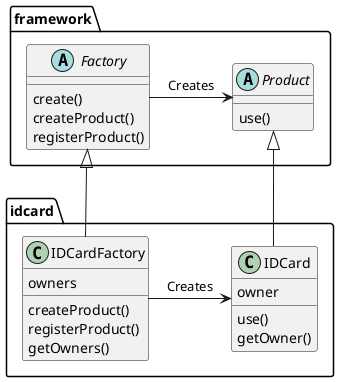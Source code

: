 @startuml

namespace framework {
	abstract Factory {
		create()
		createProduct()
		registerProduct()
	}

	abstract Product {
		use()
	}

	Factory -> Product: Creates

}

namespace idcard {
	
	class IDCardFactory {
		owners
		createProduct()
		registerProduct()
		getOwners()
	}
	
	class IDCard {
		owner
		use()
		getOwner()
	}
	
	IDCardFactory -> IDCard: Creates
}

framework.Factory <|-- idcard.IDCardFactory
framework.Product <|-- idcard.IDCard



@enduml